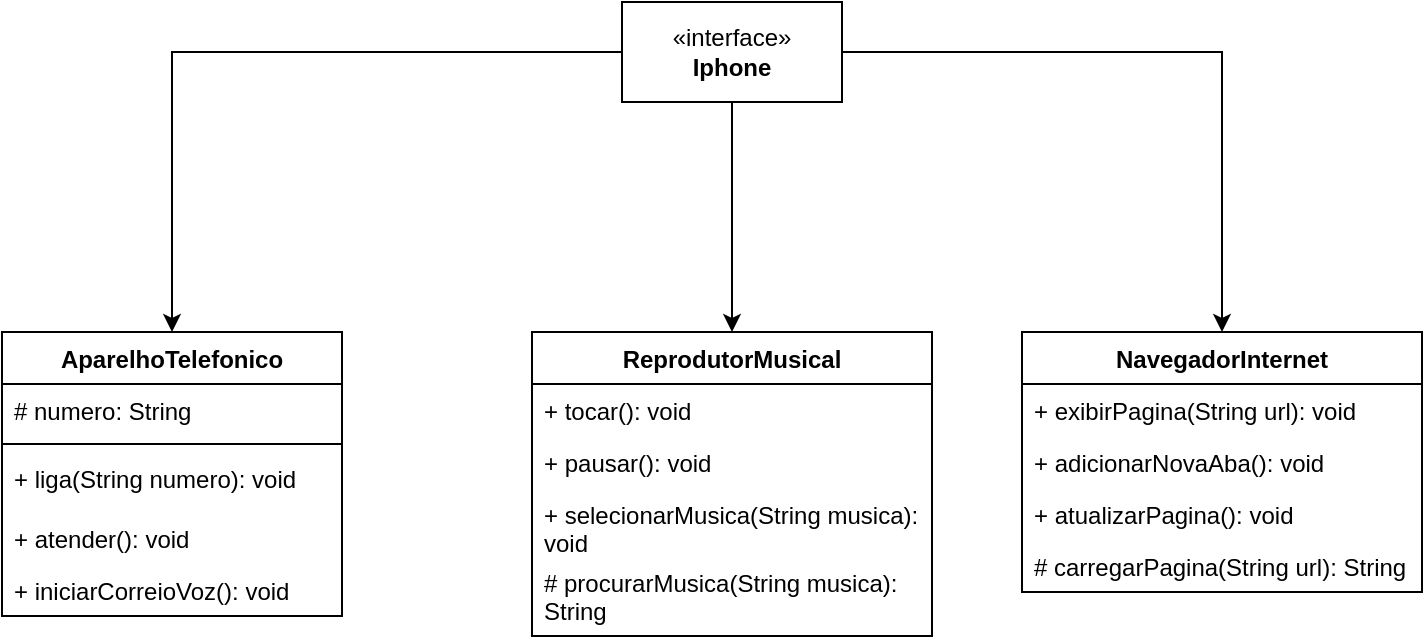 <mxfile version="26.2.10">
  <diagram id="C5RBs43oDa-KdzZeNtuy" name="Page-1">
    <mxGraphModel dx="1044" dy="527" grid="1" gridSize="10" guides="1" tooltips="1" connect="1" arrows="1" fold="1" page="1" pageScale="1" pageWidth="827" pageHeight="1169" math="0" shadow="0">
      <root>
        <mxCell id="WIyWlLk6GJQsqaUBKTNV-0" />
        <mxCell id="WIyWlLk6GJQsqaUBKTNV-1" parent="WIyWlLk6GJQsqaUBKTNV-0" />
        <mxCell id="AV9LpLVq3t_NDFwStAKT-19" style="edgeStyle=orthogonalEdgeStyle;rounded=0;orthogonalLoop=1;jettySize=auto;html=1;entryX=0.5;entryY=0;entryDx=0;entryDy=0;" edge="1" parent="WIyWlLk6GJQsqaUBKTNV-1" source="AV9LpLVq3t_NDFwStAKT-0" target="AV9LpLVq3t_NDFwStAKT-5">
          <mxGeometry relative="1" as="geometry" />
        </mxCell>
        <mxCell id="AV9LpLVq3t_NDFwStAKT-20" style="edgeStyle=orthogonalEdgeStyle;rounded=0;orthogonalLoop=1;jettySize=auto;html=1;exitX=0.5;exitY=1;exitDx=0;exitDy=0;entryX=0.5;entryY=0;entryDx=0;entryDy=0;" edge="1" parent="WIyWlLk6GJQsqaUBKTNV-1" source="AV9LpLVq3t_NDFwStAKT-0" target="AV9LpLVq3t_NDFwStAKT-1">
          <mxGeometry relative="1" as="geometry" />
        </mxCell>
        <mxCell id="AV9LpLVq3t_NDFwStAKT-21" style="edgeStyle=orthogonalEdgeStyle;rounded=0;orthogonalLoop=1;jettySize=auto;html=1;exitX=1;exitY=0.5;exitDx=0;exitDy=0;entryX=0.5;entryY=0;entryDx=0;entryDy=0;" edge="1" parent="WIyWlLk6GJQsqaUBKTNV-1" source="AV9LpLVq3t_NDFwStAKT-0" target="AV9LpLVq3t_NDFwStAKT-9">
          <mxGeometry relative="1" as="geometry" />
        </mxCell>
        <mxCell id="AV9LpLVq3t_NDFwStAKT-0" value="«interface»&lt;br&gt;&lt;b&gt;Iphone&lt;/b&gt;" style="html=1;whiteSpace=wrap;" vertex="1" parent="WIyWlLk6GJQsqaUBKTNV-1">
          <mxGeometry x="370" y="585" width="110" height="50" as="geometry" />
        </mxCell>
        <mxCell id="AV9LpLVq3t_NDFwStAKT-1" value="ReprodutorMusical" style="swimlane;fontStyle=1;align=center;verticalAlign=top;childLayout=stackLayout;horizontal=1;startSize=26;horizontalStack=0;resizeParent=1;resizeParentMax=0;resizeLast=0;collapsible=1;marginBottom=0;whiteSpace=wrap;html=1;" vertex="1" parent="WIyWlLk6GJQsqaUBKTNV-1">
          <mxGeometry x="325" y="750" width="200" height="152" as="geometry" />
        </mxCell>
        <mxCell id="AV9LpLVq3t_NDFwStAKT-4" value="+ tocar(): void" style="text;strokeColor=none;fillColor=none;align=left;verticalAlign=top;spacingLeft=4;spacingRight=4;overflow=hidden;rotatable=0;points=[[0,0.5],[1,0.5]];portConstraint=eastwest;whiteSpace=wrap;html=1;" vertex="1" parent="AV9LpLVq3t_NDFwStAKT-1">
          <mxGeometry y="26" width="200" height="26" as="geometry" />
        </mxCell>
        <mxCell id="AV9LpLVq3t_NDFwStAKT-13" value="+ pausar(): void" style="text;strokeColor=none;fillColor=none;align=left;verticalAlign=top;spacingLeft=4;spacingRight=4;overflow=hidden;rotatable=0;points=[[0,0.5],[1,0.5]];portConstraint=eastwest;whiteSpace=wrap;html=1;" vertex="1" parent="AV9LpLVq3t_NDFwStAKT-1">
          <mxGeometry y="52" width="200" height="26" as="geometry" />
        </mxCell>
        <mxCell id="AV9LpLVq3t_NDFwStAKT-14" value="+ selecionarMusica(String musica): void" style="text;strokeColor=none;fillColor=none;align=left;verticalAlign=top;spacingLeft=4;spacingRight=4;overflow=hidden;rotatable=0;points=[[0,0.5],[1,0.5]];portConstraint=eastwest;whiteSpace=wrap;html=1;" vertex="1" parent="AV9LpLVq3t_NDFwStAKT-1">
          <mxGeometry y="78" width="200" height="34" as="geometry" />
        </mxCell>
        <mxCell id="AV9LpLVq3t_NDFwStAKT-23" value="# procurarMusica(String musica): String" style="text;strokeColor=none;fillColor=none;align=left;verticalAlign=top;spacingLeft=4;spacingRight=4;overflow=hidden;rotatable=0;points=[[0,0.5],[1,0.5]];portConstraint=eastwest;whiteSpace=wrap;html=1;" vertex="1" parent="AV9LpLVq3t_NDFwStAKT-1">
          <mxGeometry y="112" width="200" height="40" as="geometry" />
        </mxCell>
        <mxCell id="AV9LpLVq3t_NDFwStAKT-5" value="AparelhoTelefonico" style="swimlane;fontStyle=1;align=center;verticalAlign=top;childLayout=stackLayout;horizontal=1;startSize=26;horizontalStack=0;resizeParent=1;resizeParentMax=0;resizeLast=0;collapsible=1;marginBottom=0;whiteSpace=wrap;html=1;" vertex="1" parent="WIyWlLk6GJQsqaUBKTNV-1">
          <mxGeometry x="60" y="750" width="170" height="142" as="geometry" />
        </mxCell>
        <mxCell id="AV9LpLVq3t_NDFwStAKT-6" value="# numero: String" style="text;strokeColor=none;fillColor=none;align=left;verticalAlign=top;spacingLeft=4;spacingRight=4;overflow=hidden;rotatable=0;points=[[0,0.5],[1,0.5]];portConstraint=eastwest;whiteSpace=wrap;html=1;" vertex="1" parent="AV9LpLVq3t_NDFwStAKT-5">
          <mxGeometry y="26" width="170" height="26" as="geometry" />
        </mxCell>
        <mxCell id="AV9LpLVq3t_NDFwStAKT-7" value="" style="line;strokeWidth=1;fillColor=none;align=left;verticalAlign=middle;spacingTop=-1;spacingLeft=3;spacingRight=3;rotatable=0;labelPosition=right;points=[];portConstraint=eastwest;strokeColor=inherit;" vertex="1" parent="AV9LpLVq3t_NDFwStAKT-5">
          <mxGeometry y="52" width="170" height="8" as="geometry" />
        </mxCell>
        <mxCell id="AV9LpLVq3t_NDFwStAKT-8" value="+ liga(String numero): void" style="text;strokeColor=none;fillColor=none;align=left;verticalAlign=top;spacingLeft=4;spacingRight=4;overflow=hidden;rotatable=0;points=[[0,0.5],[1,0.5]];portConstraint=eastwest;whiteSpace=wrap;html=1;" vertex="1" parent="AV9LpLVq3t_NDFwStAKT-5">
          <mxGeometry y="60" width="170" height="30" as="geometry" />
        </mxCell>
        <mxCell id="AV9LpLVq3t_NDFwStAKT-15" value="+ atender(): void" style="text;strokeColor=none;fillColor=none;align=left;verticalAlign=top;spacingLeft=4;spacingRight=4;overflow=hidden;rotatable=0;points=[[0,0.5],[1,0.5]];portConstraint=eastwest;whiteSpace=wrap;html=1;" vertex="1" parent="AV9LpLVq3t_NDFwStAKT-5">
          <mxGeometry y="90" width="170" height="26" as="geometry" />
        </mxCell>
        <mxCell id="AV9LpLVq3t_NDFwStAKT-16" value="+ iniciarCorreioVoz(): void" style="text;strokeColor=none;fillColor=none;align=left;verticalAlign=top;spacingLeft=4;spacingRight=4;overflow=hidden;rotatable=0;points=[[0,0.5],[1,0.5]];portConstraint=eastwest;whiteSpace=wrap;html=1;" vertex="1" parent="AV9LpLVq3t_NDFwStAKT-5">
          <mxGeometry y="116" width="170" height="26" as="geometry" />
        </mxCell>
        <mxCell id="AV9LpLVq3t_NDFwStAKT-9" value="NavegadorInternet" style="swimlane;fontStyle=1;align=center;verticalAlign=top;childLayout=stackLayout;horizontal=1;startSize=26;horizontalStack=0;resizeParent=1;resizeParentMax=0;resizeLast=0;collapsible=1;marginBottom=0;whiteSpace=wrap;html=1;" vertex="1" parent="WIyWlLk6GJQsqaUBKTNV-1">
          <mxGeometry x="570" y="750" width="200" height="130" as="geometry" />
        </mxCell>
        <mxCell id="AV9LpLVq3t_NDFwStAKT-12" value="+ exibirPagina(String url): void" style="text;strokeColor=none;fillColor=none;align=left;verticalAlign=top;spacingLeft=4;spacingRight=4;overflow=hidden;rotatable=0;points=[[0,0.5],[1,0.5]];portConstraint=eastwest;whiteSpace=wrap;html=1;" vertex="1" parent="AV9LpLVq3t_NDFwStAKT-9">
          <mxGeometry y="26" width="200" height="26" as="geometry" />
        </mxCell>
        <mxCell id="AV9LpLVq3t_NDFwStAKT-18" value="+ adicionarNovaAba(): void" style="text;strokeColor=none;fillColor=none;align=left;verticalAlign=top;spacingLeft=4;spacingRight=4;overflow=hidden;rotatable=0;points=[[0,0.5],[1,0.5]];portConstraint=eastwest;whiteSpace=wrap;html=1;" vertex="1" parent="AV9LpLVq3t_NDFwStAKT-9">
          <mxGeometry y="52" width="200" height="26" as="geometry" />
        </mxCell>
        <mxCell id="AV9LpLVq3t_NDFwStAKT-17" value="+ atualizarPagina(): void" style="text;strokeColor=none;fillColor=none;align=left;verticalAlign=top;spacingLeft=4;spacingRight=4;overflow=hidden;rotatable=0;points=[[0,0.5],[1,0.5]];portConstraint=eastwest;whiteSpace=wrap;html=1;" vertex="1" parent="AV9LpLVq3t_NDFwStAKT-9">
          <mxGeometry y="78" width="200" height="26" as="geometry" />
        </mxCell>
        <mxCell id="AV9LpLVq3t_NDFwStAKT-22" value="# carregarPagina(String url): String" style="text;strokeColor=none;fillColor=none;align=left;verticalAlign=top;spacingLeft=4;spacingRight=4;overflow=hidden;rotatable=0;points=[[0,0.5],[1,0.5]];portConstraint=eastwest;whiteSpace=wrap;html=1;" vertex="1" parent="AV9LpLVq3t_NDFwStAKT-9">
          <mxGeometry y="104" width="200" height="26" as="geometry" />
        </mxCell>
      </root>
    </mxGraphModel>
  </diagram>
</mxfile>
